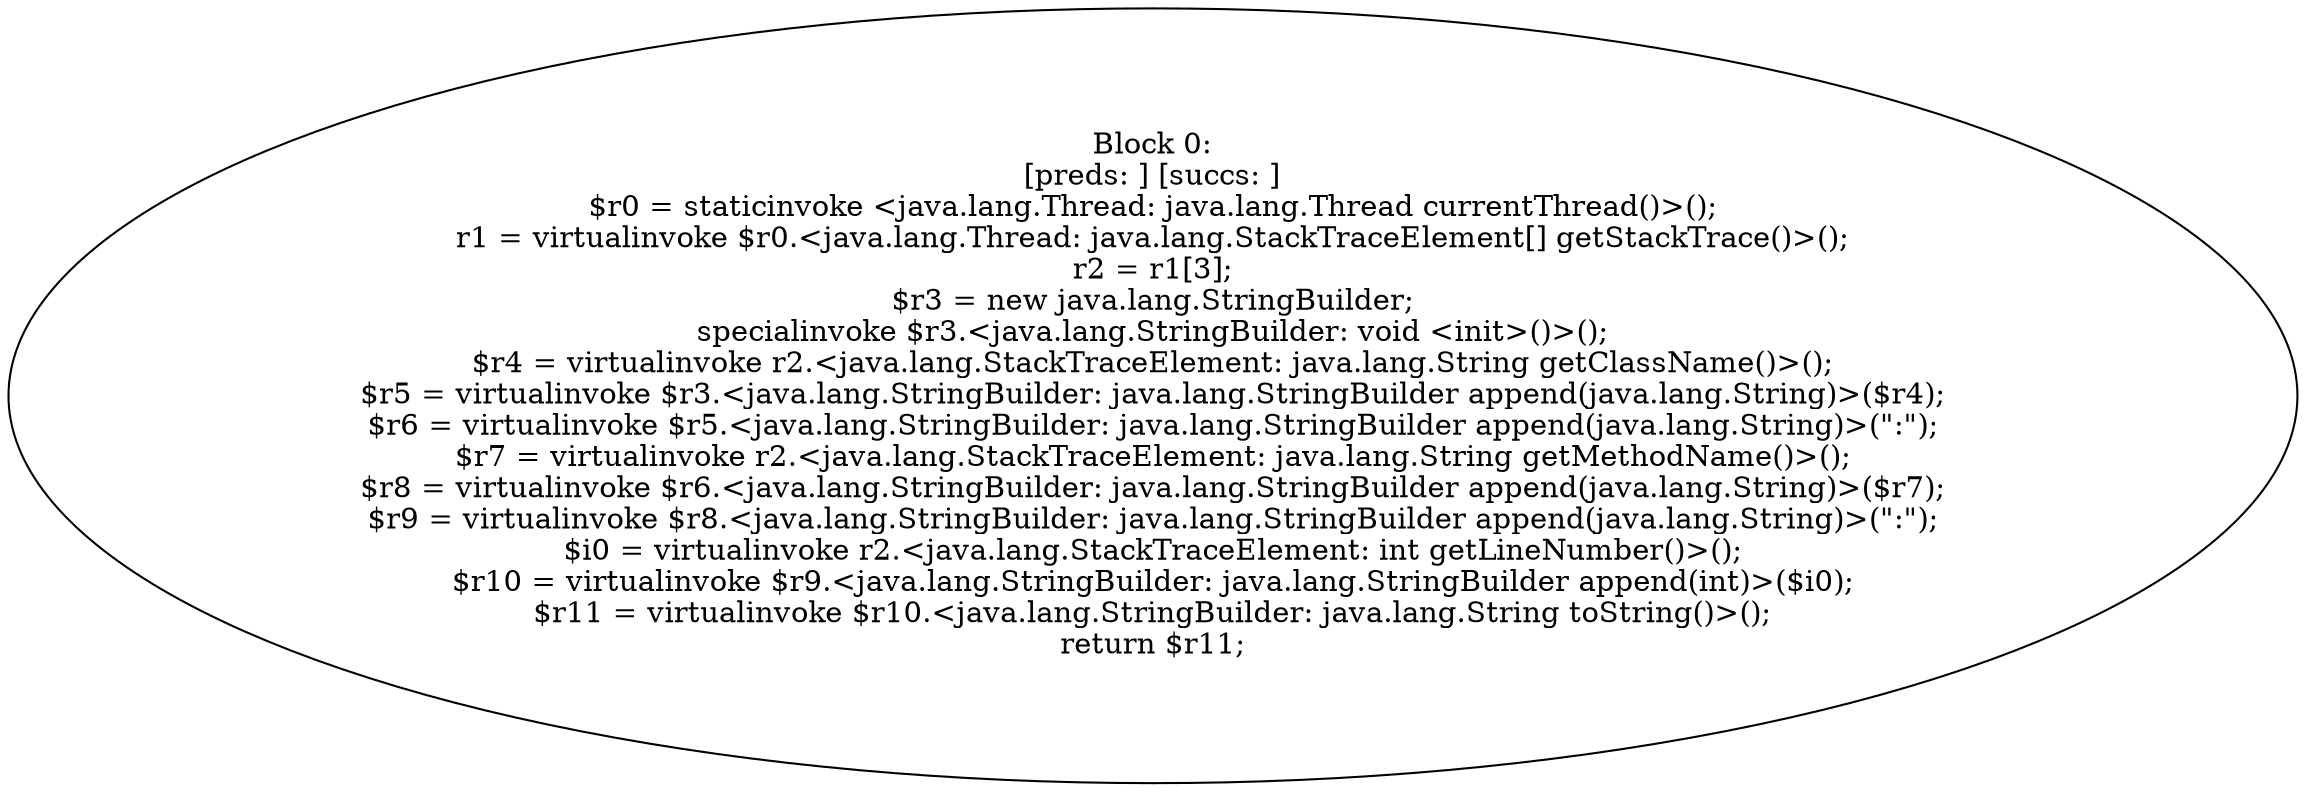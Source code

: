 digraph "unitGraph" {
    "Block 0:
[preds: ] [succs: ]
$r0 = staticinvoke <java.lang.Thread: java.lang.Thread currentThread()>();
r1 = virtualinvoke $r0.<java.lang.Thread: java.lang.StackTraceElement[] getStackTrace()>();
r2 = r1[3];
$r3 = new java.lang.StringBuilder;
specialinvoke $r3.<java.lang.StringBuilder: void <init>()>();
$r4 = virtualinvoke r2.<java.lang.StackTraceElement: java.lang.String getClassName()>();
$r5 = virtualinvoke $r3.<java.lang.StringBuilder: java.lang.StringBuilder append(java.lang.String)>($r4);
$r6 = virtualinvoke $r5.<java.lang.StringBuilder: java.lang.StringBuilder append(java.lang.String)>(\":\");
$r7 = virtualinvoke r2.<java.lang.StackTraceElement: java.lang.String getMethodName()>();
$r8 = virtualinvoke $r6.<java.lang.StringBuilder: java.lang.StringBuilder append(java.lang.String)>($r7);
$r9 = virtualinvoke $r8.<java.lang.StringBuilder: java.lang.StringBuilder append(java.lang.String)>(\":\");
$i0 = virtualinvoke r2.<java.lang.StackTraceElement: int getLineNumber()>();
$r10 = virtualinvoke $r9.<java.lang.StringBuilder: java.lang.StringBuilder append(int)>($i0);
$r11 = virtualinvoke $r10.<java.lang.StringBuilder: java.lang.String toString()>();
return $r11;
"
}
